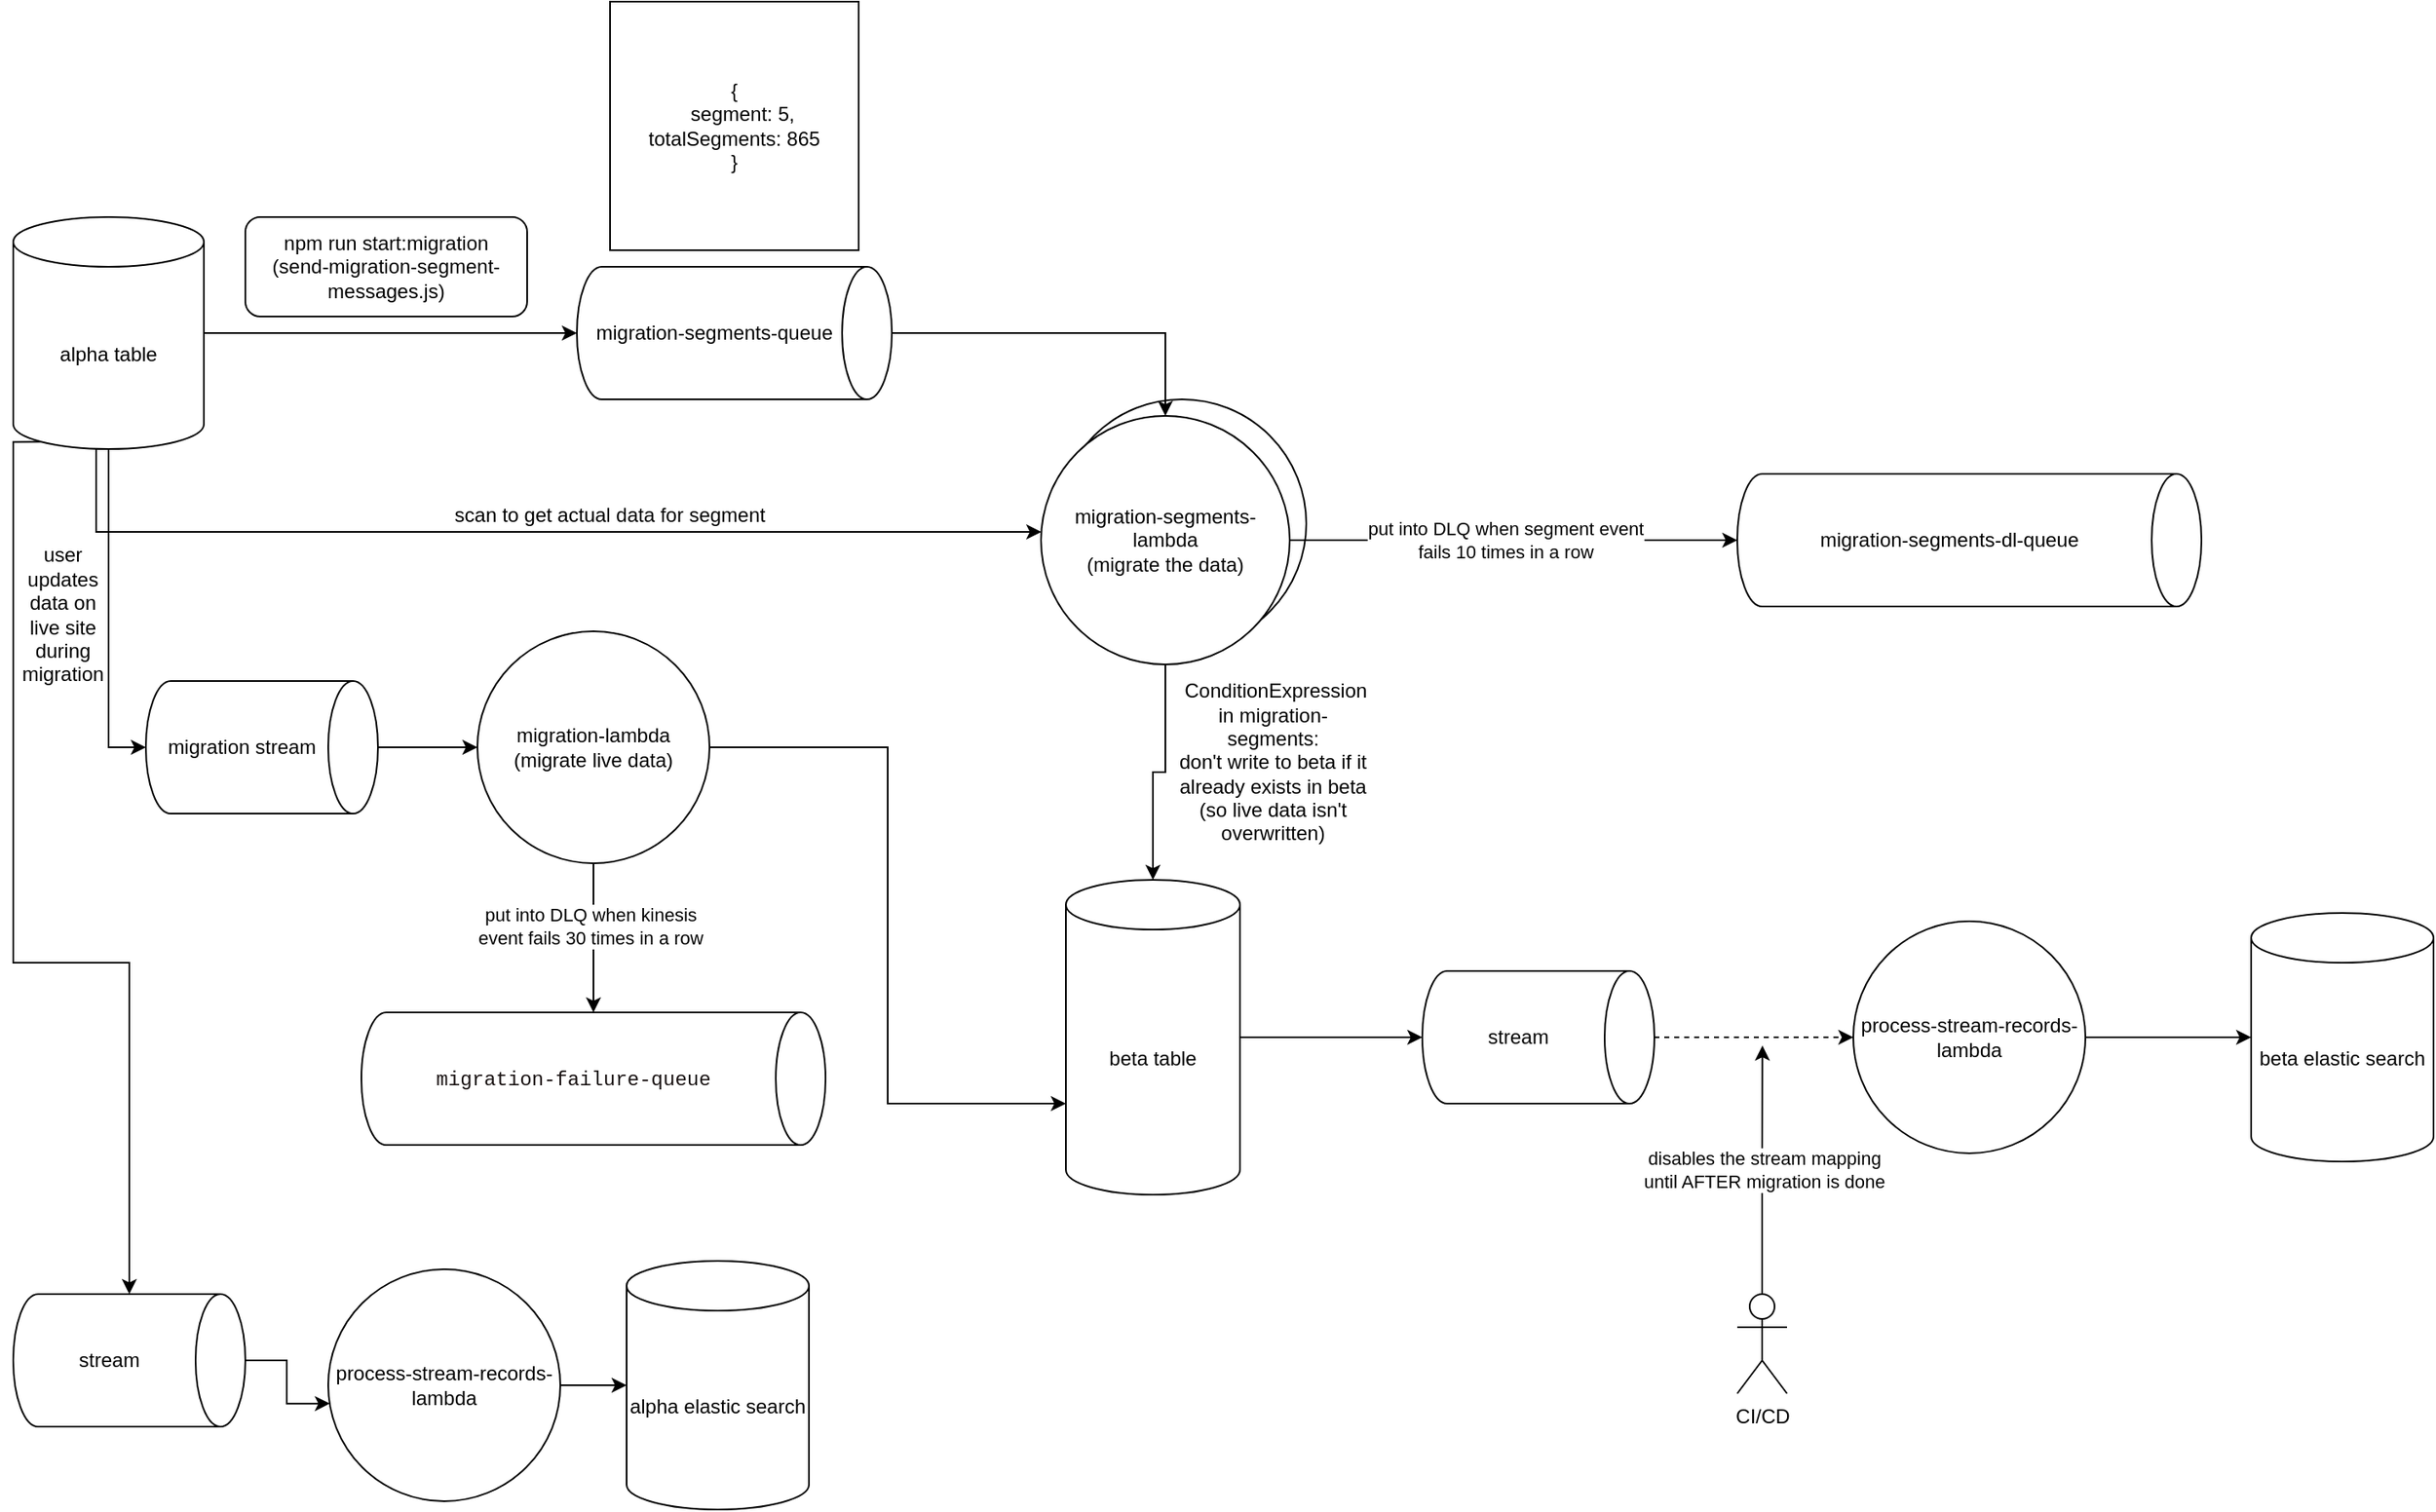 <mxfile version="14.6.12" type="google"><diagram id="6YfvxN1QWLdKWFtH-qD7" name="Page-1"><mxGraphModel dx="1226" dy="736" grid="1" gridSize="10" guides="1" tooltips="1" connect="1" arrows="1" fold="1" page="1" pageScale="1" pageWidth="900" pageHeight="1600" math="0" shadow="0"><root><mxCell id="0"/><mxCell id="1" parent="0"/><mxCell id="Hb0rVLi9igm0p_9IH559-7" value="&lt;div&gt;migration-segments-lambda&lt;/div&gt;" style="ellipse;whiteSpace=wrap;html=1;aspect=fixed;" parent="1" vertex="1"><mxGeometry x="650" y="270" width="150" height="150" as="geometry"/></mxCell><mxCell id="CV-XB2PIWpiDuTt47yKi-7" style="edgeStyle=orthogonalEdgeStyle;rounded=0;orthogonalLoop=1;jettySize=auto;html=1;" parent="1" source="CV-XB2PIWpiDuTt47yKi-2" target="CV-XB2PIWpiDuTt47yKi-5" edge="1"><mxGeometry relative="1" as="geometry"/></mxCell><mxCell id="Hb0rVLi9igm0p_9IH559-11" style="edgeStyle=orthogonalEdgeStyle;rounded=0;orthogonalLoop=1;jettySize=auto;html=1;entryX=0.5;entryY=1;entryDx=0;entryDy=0;entryPerimeter=0;" parent="1" source="CV-XB2PIWpiDuTt47yKi-2" target="Hb0rVLi9igm0p_9IH559-10" edge="1"><mxGeometry relative="1" as="geometry"/></mxCell><mxCell id="4Y04Wz6HcLCvBDOSHaDO-6" style="edgeStyle=orthogonalEdgeStyle;rounded=0;orthogonalLoop=1;jettySize=auto;html=1;exitX=0.145;exitY=1;exitDx=0;exitDy=-4.35;exitPerimeter=0;entryX=0;entryY=0.5;entryDx=0;entryDy=0;entryPerimeter=0;" parent="1" source="CV-XB2PIWpiDuTt47yKi-2" target="4Y04Wz6HcLCvBDOSHaDO-5" edge="1"><mxGeometry relative="1" as="geometry"><Array as="points"><mxPoint x="20" y="296"/><mxPoint x="20" y="610"/><mxPoint x="90" y="610"/></Array></mxGeometry></mxCell><mxCell id="CV-XB2PIWpiDuTt47yKi-2" value="alpha table" style="shape=cylinder3;whiteSpace=wrap;html=1;boundedLbl=1;backgroundOutline=1;size=15;" parent="1" vertex="1"><mxGeometry x="20" y="160" width="115" height="140" as="geometry"/></mxCell><mxCell id="AVzznEnQpdtnuOL5SIC3-5" style="edgeStyle=orthogonalEdgeStyle;rounded=0;orthogonalLoop=1;jettySize=auto;html=1;exitX=1;exitY=0.5;exitDx=0;exitDy=0;exitPerimeter=0;entryX=0.5;entryY=1;entryDx=0;entryDy=0;entryPerimeter=0;" parent="1" source="CV-XB2PIWpiDuTt47yKi-3" target="AVzznEnQpdtnuOL5SIC3-4" edge="1"><mxGeometry relative="1" as="geometry"/></mxCell><mxCell id="CV-XB2PIWpiDuTt47yKi-3" value="&lt;div&gt;beta table&lt;/div&gt;" style="shape=cylinder3;whiteSpace=wrap;html=1;boundedLbl=1;backgroundOutline=1;size=15;" parent="1" vertex="1"><mxGeometry x="655" y="560" width="105" height="190" as="geometry"/></mxCell><mxCell id="Hb0rVLi9igm0p_9IH559-2" style="edgeStyle=orthogonalEdgeStyle;rounded=0;orthogonalLoop=1;jettySize=auto;html=1;entryX=0.5;entryY=0;entryDx=0;entryDy=0;" parent="1" source="CV-XB2PIWpiDuTt47yKi-5" target="Hb0rVLi9igm0p_9IH559-1" edge="1"><mxGeometry relative="1" as="geometry"/></mxCell><mxCell id="CV-XB2PIWpiDuTt47yKi-5" value="&lt;div&gt;migration-segments-queue&lt;/div&gt;" style="shape=cylinder3;whiteSpace=wrap;html=1;boundedLbl=1;backgroundOutline=1;size=15;fillColor=#FFFFFF;direction=south;" parent="1" vertex="1"><mxGeometry x="360" y="190" width="190" height="80" as="geometry"/></mxCell><mxCell id="CV-XB2PIWpiDuTt47yKi-8" value="npm run start:migration&lt;br&gt;&lt;div&gt;(send-migration-segment-messages.js)&lt;/div&gt;" style="rounded=1;whiteSpace=wrap;html=1;fillColor=#FFFFFF;" parent="1" vertex="1"><mxGeometry x="160" y="160" width="170" height="60" as="geometry"/></mxCell><mxCell id="CV-XB2PIWpiDuTt47yKi-9" value="&lt;div&gt;{&lt;/div&gt;&lt;div&gt;&amp;nbsp;&amp;nbsp; segment: 5,&lt;/div&gt;&lt;div&gt;totalSegments: 865&lt;br&gt;&lt;/div&gt;&lt;div&gt;}&lt;/div&gt;" style="whiteSpace=wrap;html=1;aspect=fixed;fillColor=#FFFFFF;" parent="1" vertex="1"><mxGeometry x="380" y="30" width="150" height="150" as="geometry"/></mxCell><mxCell id="Hb0rVLi9igm0p_9IH559-3" style="edgeStyle=orthogonalEdgeStyle;rounded=0;orthogonalLoop=1;jettySize=auto;html=1;entryX=0.5;entryY=0;entryDx=0;entryDy=0;entryPerimeter=0;" parent="1" source="Hb0rVLi9igm0p_9IH559-1" target="CV-XB2PIWpiDuTt47yKi-3" edge="1"><mxGeometry relative="1" as="geometry"/></mxCell><mxCell id="yHUZMfusKmYH1xh8Oa7X-2" style="edgeStyle=orthogonalEdgeStyle;rounded=0;orthogonalLoop=1;jettySize=auto;html=1;exitX=1;exitY=0.5;exitDx=0;exitDy=0;entryX=0.5;entryY=1;entryDx=0;entryDy=0;entryPerimeter=0;" edge="1" parent="1" source="Hb0rVLi9igm0p_9IH559-1" target="yHUZMfusKmYH1xh8Oa7X-1"><mxGeometry relative="1" as="geometry"/></mxCell><mxCell id="yHUZMfusKmYH1xh8Oa7X-6" value="put into DLQ when segment event&lt;br&gt;fails 10 times in a row" style="edgeLabel;html=1;align=center;verticalAlign=middle;resizable=0;points=[];" vertex="1" connectable="0" parent="yHUZMfusKmYH1xh8Oa7X-2"><mxGeometry x="-0.429" y="-3" relative="1" as="geometry"><mxPoint x="53" y="-3" as="offset"/></mxGeometry></mxCell><mxCell id="Hb0rVLi9igm0p_9IH559-1" value="&lt;div&gt;migration-segments-lambda&lt;/div&gt;&lt;div&gt;(migrate the data)&lt;/div&gt;" style="ellipse;whiteSpace=wrap;html=1;aspect=fixed;" parent="1" vertex="1"><mxGeometry x="640" y="280" width="150" height="150" as="geometry"/></mxCell><mxCell id="Hb0rVLi9igm0p_9IH559-5" value="" style="endArrow=classic;html=1;rounded=0;edgeStyle=orthogonalEdgeStyle;" parent="1" target="Hb0rVLi9igm0p_9IH559-1" edge="1"><mxGeometry width="50" height="50" relative="1" as="geometry"><mxPoint x="70" y="300" as="sourcePoint"/><mxPoint x="450" y="480" as="targetPoint"/><Array as="points"><mxPoint x="70" y="350"/></Array></mxGeometry></mxCell><mxCell id="Hb0rVLi9igm0p_9IH559-6" value="scan to get actual data for segment" style="text;html=1;strokeColor=none;fillColor=none;align=center;verticalAlign=middle;whiteSpace=wrap;rounded=0;" parent="1" vertex="1"><mxGeometry x="270" y="330" width="220" height="20" as="geometry"/></mxCell><mxCell id="Hb0rVLi9igm0p_9IH559-19" style="edgeStyle=orthogonalEdgeStyle;rounded=0;orthogonalLoop=1;jettySize=auto;html=1;entryX=0;entryY=0;entryDx=0;entryDy=135;entryPerimeter=0;" parent="1" source="Hb0rVLi9igm0p_9IH559-8" target="CV-XB2PIWpiDuTt47yKi-3" edge="1"><mxGeometry relative="1" as="geometry"/></mxCell><mxCell id="yHUZMfusKmYH1xh8Oa7X-4" style="edgeStyle=orthogonalEdgeStyle;rounded=0;orthogonalLoop=1;jettySize=auto;html=1;exitX=0.5;exitY=1;exitDx=0;exitDy=0;entryX=0;entryY=0.5;entryDx=0;entryDy=0;entryPerimeter=0;" edge="1" parent="1" source="Hb0rVLi9igm0p_9IH559-8" target="yHUZMfusKmYH1xh8Oa7X-3"><mxGeometry relative="1" as="geometry"/></mxCell><mxCell id="yHUZMfusKmYH1xh8Oa7X-5" value="put into DLQ when kinesis &lt;br&gt;event fails 30 times in a row" style="edgeLabel;html=1;align=center;verticalAlign=middle;resizable=0;points=[];" vertex="1" connectable="0" parent="yHUZMfusKmYH1xh8Oa7X-4"><mxGeometry x="-0.151" y="-2" relative="1" as="geometry"><mxPoint as="offset"/></mxGeometry></mxCell><mxCell id="Hb0rVLi9igm0p_9IH559-8" value="&lt;div&gt;migration-lambda&lt;/div&gt;&lt;div&gt;(migrate live data)&lt;/div&gt;" style="ellipse;whiteSpace=wrap;html=1;aspect=fixed;" parent="1" vertex="1"><mxGeometry x="300" y="410" width="140" height="140" as="geometry"/></mxCell><mxCell id="Hb0rVLi9igm0p_9IH559-12" style="edgeStyle=orthogonalEdgeStyle;rounded=0;orthogonalLoop=1;jettySize=auto;html=1;entryX=0;entryY=0.5;entryDx=0;entryDy=0;" parent="1" source="Hb0rVLi9igm0p_9IH559-10" target="Hb0rVLi9igm0p_9IH559-8" edge="1"><mxGeometry relative="1" as="geometry"/></mxCell><mxCell id="Hb0rVLi9igm0p_9IH559-10" value="migration stream" style="shape=cylinder3;whiteSpace=wrap;html=1;boundedLbl=1;backgroundOutline=1;size=15;fillColor=#FFFFFF;direction=south;" parent="1" vertex="1"><mxGeometry x="100" y="440" width="140" height="80" as="geometry"/></mxCell><mxCell id="Hb0rVLi9igm0p_9IH559-13" value="user updates data on live site during migration" style="text;html=1;strokeColor=none;fillColor=none;align=center;verticalAlign=middle;whiteSpace=wrap;rounded=0;" parent="1" vertex="1"><mxGeometry x="30" y="390" width="40" height="20" as="geometry"/></mxCell><mxCell id="Hb0rVLi9igm0p_9IH559-15" value="&lt;div&gt;&amp;nbsp;ConditionExpression in migration-segments:&lt;/div&gt;&lt;div&gt;don't write to beta if it already exists in beta (so live data isn't overwritten)&lt;/div&gt;" style="text;html=1;strokeColor=none;fillColor=none;align=center;verticalAlign=middle;whiteSpace=wrap;rounded=0;" parent="1" vertex="1"><mxGeometry x="760" y="479" width="40" height="20" as="geometry"/></mxCell><mxCell id="Hb0rVLi9igm0p_9IH559-16" style="edgeStyle=orthogonalEdgeStyle;rounded=0;orthogonalLoop=1;jettySize=auto;html=1;exitX=0.5;exitY=1;exitDx=0;exitDy=0;" parent="1" source="Hb0rVLi9igm0p_9IH559-15" target="Hb0rVLi9igm0p_9IH559-15" edge="1"><mxGeometry relative="1" as="geometry"/></mxCell><mxCell id="AVzznEnQpdtnuOL5SIC3-2" value="beta elastic search" style="shape=cylinder3;whiteSpace=wrap;html=1;boundedLbl=1;backgroundOutline=1;size=15;" parent="1" vertex="1"><mxGeometry x="1370" y="580" width="110" height="150" as="geometry"/></mxCell><mxCell id="AVzznEnQpdtnuOL5SIC3-7" style="edgeStyle=orthogonalEdgeStyle;rounded=0;orthogonalLoop=1;jettySize=auto;html=1;exitX=1;exitY=0.5;exitDx=0;exitDy=0;" parent="1" source="AVzznEnQpdtnuOL5SIC3-3" target="AVzznEnQpdtnuOL5SIC3-2" edge="1"><mxGeometry relative="1" as="geometry"/></mxCell><mxCell id="AVzznEnQpdtnuOL5SIC3-3" value="&lt;div&gt;process-stream-records-lambda&lt;/div&gt;" style="ellipse;whiteSpace=wrap;html=1;aspect=fixed;" parent="1" vertex="1"><mxGeometry x="1130" y="585" width="140" height="140" as="geometry"/></mxCell><mxCell id="AVzznEnQpdtnuOL5SIC3-6" style="edgeStyle=orthogonalEdgeStyle;rounded=0;orthogonalLoop=1;jettySize=auto;html=1;exitX=0.5;exitY=0;exitDx=0;exitDy=0;exitPerimeter=0;entryX=0;entryY=0.5;entryDx=0;entryDy=0;dashed=1;" parent="1" source="AVzznEnQpdtnuOL5SIC3-4" target="AVzznEnQpdtnuOL5SIC3-3" edge="1"><mxGeometry relative="1" as="geometry"/></mxCell><mxCell id="AVzznEnQpdtnuOL5SIC3-4" value="stream" style="shape=cylinder3;whiteSpace=wrap;html=1;boundedLbl=1;backgroundOutline=1;size=15;fillColor=#FFFFFF;direction=south;" parent="1" vertex="1"><mxGeometry x="870" y="615" width="140" height="80" as="geometry"/></mxCell><mxCell id="4Y04Wz6HcLCvBDOSHaDO-1" value="alpha elastic search" style="shape=cylinder3;whiteSpace=wrap;html=1;boundedLbl=1;backgroundOutline=1;size=15;" parent="1" vertex="1"><mxGeometry x="390" y="790" width="110" height="150" as="geometry"/></mxCell><mxCell id="4Y04Wz6HcLCvBDOSHaDO-2" style="edgeStyle=orthogonalEdgeStyle;rounded=0;orthogonalLoop=1;jettySize=auto;html=1;exitX=1;exitY=0.5;exitDx=0;exitDy=0;" parent="1" source="4Y04Wz6HcLCvBDOSHaDO-3" target="4Y04Wz6HcLCvBDOSHaDO-1" edge="1"><mxGeometry relative="1" as="geometry"/></mxCell><mxCell id="4Y04Wz6HcLCvBDOSHaDO-3" value="&lt;div&gt;process-stream-records-lambda&lt;/div&gt;" style="ellipse;whiteSpace=wrap;html=1;aspect=fixed;" parent="1" vertex="1"><mxGeometry x="210" y="795" width="140" height="140" as="geometry"/></mxCell><mxCell id="4Y04Wz6HcLCvBDOSHaDO-4" style="edgeStyle=orthogonalEdgeStyle;rounded=0;orthogonalLoop=1;jettySize=auto;html=1;exitX=0.5;exitY=0;exitDx=0;exitDy=0;exitPerimeter=0;entryX=0.007;entryY=0.579;entryDx=0;entryDy=0;entryPerimeter=0;" parent="1" source="4Y04Wz6HcLCvBDOSHaDO-5" target="4Y04Wz6HcLCvBDOSHaDO-3" edge="1"><mxGeometry relative="1" as="geometry"/></mxCell><mxCell id="4Y04Wz6HcLCvBDOSHaDO-5" value="stream" style="shape=cylinder3;whiteSpace=wrap;html=1;boundedLbl=1;backgroundOutline=1;size=15;fillColor=#FFFFFF;direction=south;" parent="1" vertex="1"><mxGeometry x="20" y="810" width="140" height="80" as="geometry"/></mxCell><mxCell id="yHUZMfusKmYH1xh8Oa7X-1" value="&lt;div&gt;migration-segments-dl-queue&lt;/div&gt;" style="shape=cylinder3;whiteSpace=wrap;html=1;boundedLbl=1;backgroundOutline=1;size=15;fillColor=#FFFFFF;direction=south;" vertex="1" parent="1"><mxGeometry x="1060" y="315" width="280" height="80" as="geometry"/></mxCell><mxCell id="yHUZMfusKmYH1xh8Oa7X-3" value="&lt;div style=&quot;font-family: &amp;#34;menlo&amp;#34; , &amp;#34;monaco&amp;#34; , &amp;#34;courier new&amp;#34; , monospace ; line-height: 18px&quot;&gt;&lt;font color=&quot;#171010&quot;&gt;migration-failure-queue&lt;/font&gt;&lt;/div&gt;" style="shape=cylinder3;whiteSpace=wrap;html=1;boundedLbl=1;backgroundOutline=1;size=15;fillColor=#FFFFFF;direction=south;" vertex="1" parent="1"><mxGeometry x="230" y="640" width="280" height="80" as="geometry"/></mxCell><mxCell id="yHUZMfusKmYH1xh8Oa7X-8" value="disables the stream mapping&lt;br&gt;until AFTER migration is done" style="edgeStyle=orthogonalEdgeStyle;rounded=0;orthogonalLoop=1;jettySize=auto;html=1;exitX=0.5;exitY=0;exitDx=0;exitDy=0;exitPerimeter=0;" edge="1" parent="1" source="yHUZMfusKmYH1xh8Oa7X-7"><mxGeometry relative="1" as="geometry"><mxPoint x="1075.176" y="660" as="targetPoint"/></mxGeometry></mxCell><mxCell id="yHUZMfusKmYH1xh8Oa7X-7" value="CI/CD" style="shape=umlActor;verticalLabelPosition=bottom;verticalAlign=top;html=1;outlineConnect=0;" vertex="1" parent="1"><mxGeometry x="1060" y="810" width="30" height="60" as="geometry"/></mxCell></root></mxGraphModel></diagram></mxfile>